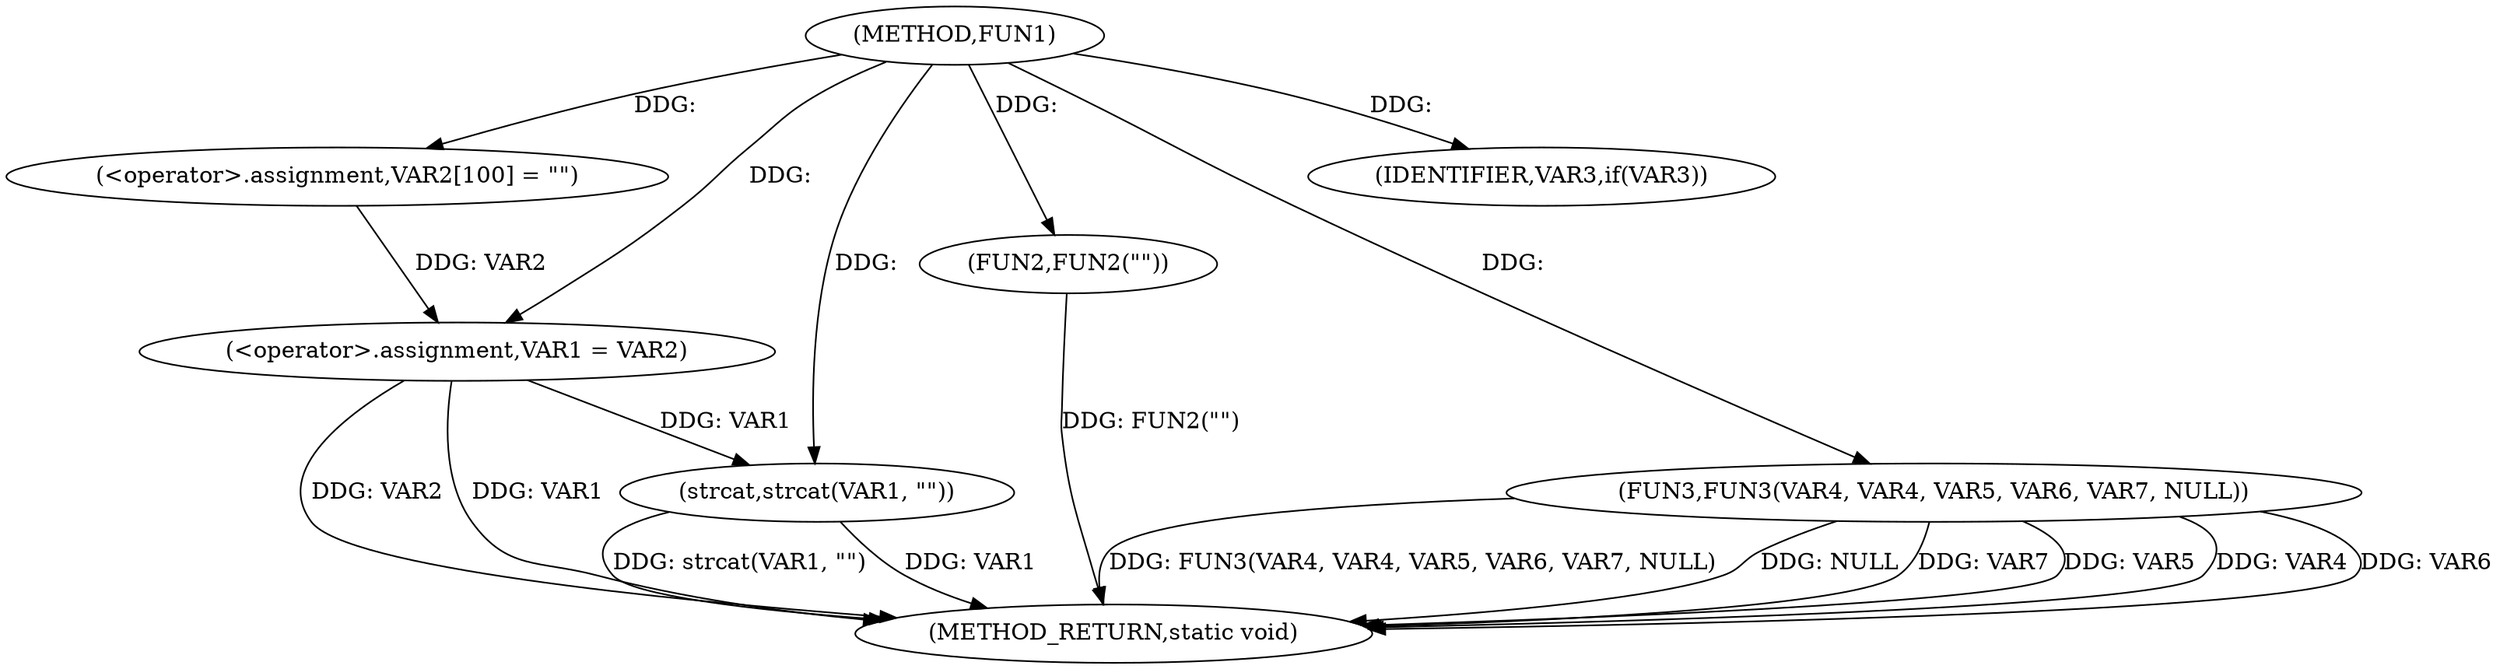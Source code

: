 digraph FUN1 {  
"1000100" [label = "(METHOD,FUN1)" ]
"1000127" [label = "(METHOD_RETURN,static void)" ]
"1000104" [label = "(<operator>.assignment,VAR2[100] = \"\")" ]
"1000107" [label = "(<operator>.assignment,VAR1 = VAR2)" ]
"1000111" [label = "(IDENTIFIER,VAR3,if(VAR3))" ]
"1000113" [label = "(FUN2,FUN2(\"\"))" ]
"1000117" [label = "(strcat,strcat(VAR1, \"\"))" ]
"1000120" [label = "(FUN3,FUN3(VAR4, VAR4, VAR5, VAR6, VAR7, NULL))" ]
  "1000117" -> "1000127"  [ label = "DDG: strcat(VAR1, \"\")"] 
  "1000120" -> "1000127"  [ label = "DDG: NULL"] 
  "1000120" -> "1000127"  [ label = "DDG: VAR7"] 
  "1000107" -> "1000127"  [ label = "DDG: VAR1"] 
  "1000120" -> "1000127"  [ label = "DDG: VAR5"] 
  "1000120" -> "1000127"  [ label = "DDG: VAR4"] 
  "1000117" -> "1000127"  [ label = "DDG: VAR1"] 
  "1000107" -> "1000127"  [ label = "DDG: VAR2"] 
  "1000120" -> "1000127"  [ label = "DDG: VAR6"] 
  "1000113" -> "1000127"  [ label = "DDG: FUN2(\"\")"] 
  "1000120" -> "1000127"  [ label = "DDG: FUN3(VAR4, VAR4, VAR5, VAR6, VAR7, NULL)"] 
  "1000100" -> "1000104"  [ label = "DDG: "] 
  "1000104" -> "1000107"  [ label = "DDG: VAR2"] 
  "1000100" -> "1000107"  [ label = "DDG: "] 
  "1000100" -> "1000111"  [ label = "DDG: "] 
  "1000100" -> "1000113"  [ label = "DDG: "] 
  "1000107" -> "1000117"  [ label = "DDG: VAR1"] 
  "1000100" -> "1000117"  [ label = "DDG: "] 
  "1000100" -> "1000120"  [ label = "DDG: "] 
}
